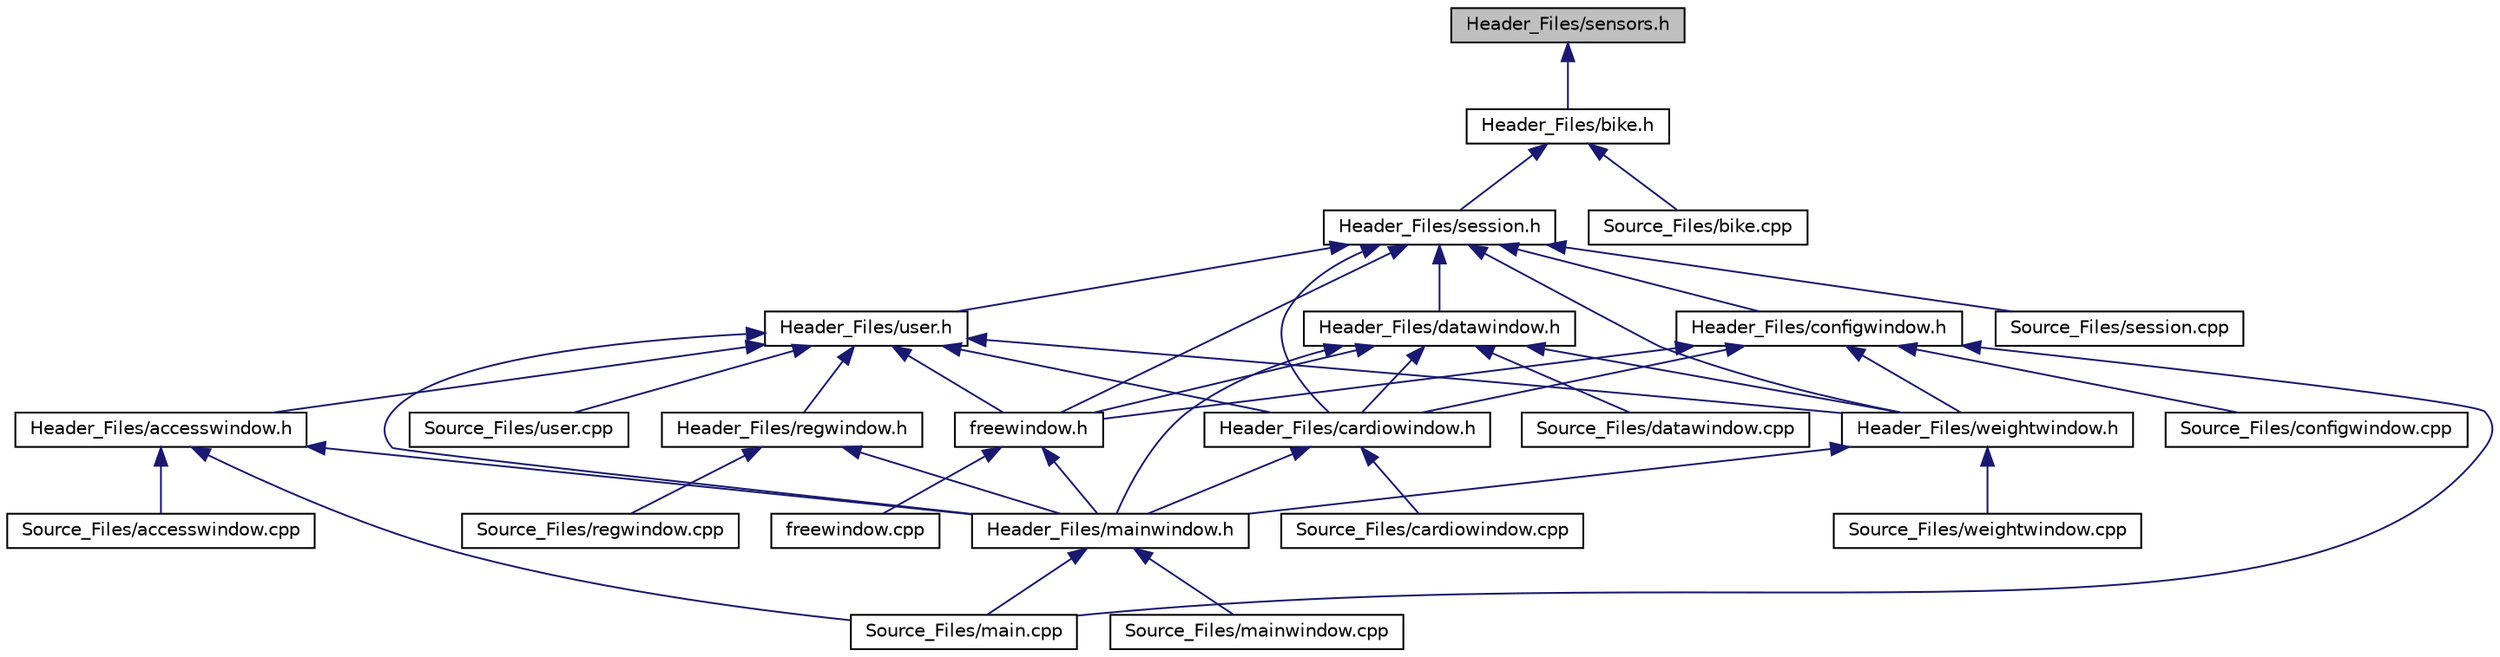 digraph "Header_Files/sensors.h"
{
 // LATEX_PDF_SIZE
  edge [fontname="Helvetica",fontsize="10",labelfontname="Helvetica",labelfontsize="10"];
  node [fontname="Helvetica",fontsize="10",shape=record];
  Node1 [label="Header_Files/sensors.h",height=0.2,width=0.4,color="black", fillcolor="grey75", style="filled", fontcolor="black",tooltip="Clase sensors y sus derivadas."];
  Node1 -> Node2 [dir="back",color="midnightblue",fontsize="10",style="solid",fontname="Helvetica"];
  Node2 [label="Header_Files/bike.h",height=0.2,width=0.4,color="black", fillcolor="white", style="filled",URL="$bike_8h.html",tooltip="Contiene los diferentes sensores disponibles y el puerto serie de bike."];
  Node2 -> Node3 [dir="back",color="midnightblue",fontsize="10",style="solid",fontname="Helvetica"];
  Node3 [label="Header_Files/session.h",height=0.2,width=0.4,color="black", fillcolor="white", style="filled",URL="$session_8h.html",tooltip="Este archivo contiene la declaración de la clase abstracta Session y cada una de sus clases derivadas..."];
  Node3 -> Node4 [dir="back",color="midnightblue",fontsize="10",style="solid",fontname="Helvetica"];
  Node4 [label="freewindow.h",height=0.2,width=0.4,color="black", fillcolor="white", style="filled",URL="$freewindow_8h.html",tooltip="Ventana de sesión de entrenamiento del tipo Free (INTERFAZ GRÁFICA)"];
  Node4 -> Node5 [dir="back",color="midnightblue",fontsize="10",style="solid",fontname="Helvetica"];
  Node5 [label="freewindow.cpp",height=0.2,width=0.4,color="black", fillcolor="white", style="filled",URL="$freewindow_8cpp.html",tooltip=" "];
  Node4 -> Node6 [dir="back",color="midnightblue",fontsize="10",style="solid",fontname="Helvetica"];
  Node6 [label="Header_Files/mainwindow.h",height=0.2,width=0.4,color="black", fillcolor="white", style="filled",URL="$mainwindow_8h.html",tooltip="Ventana principal del programa."];
  Node6 -> Node7 [dir="back",color="midnightblue",fontsize="10",style="solid",fontname="Helvetica"];
  Node7 [label="Source_Files/main.cpp",height=0.2,width=0.4,color="black", fillcolor="white", style="filled",URL="$main_8cpp.html",tooltip=" "];
  Node6 -> Node8 [dir="back",color="midnightblue",fontsize="10",style="solid",fontname="Helvetica"];
  Node8 [label="Source_Files/mainwindow.cpp",height=0.2,width=0.4,color="black", fillcolor="white", style="filled",URL="$mainwindow_8cpp.html",tooltip=" "];
  Node3 -> Node9 [dir="back",color="midnightblue",fontsize="10",style="solid",fontname="Helvetica"];
  Node9 [label="Header_Files/user.h",height=0.2,width=0.4,color="black", fillcolor="white", style="filled",URL="$user_8h.html",tooltip="Clase Usuario: Contiene los datos y métodos de un usuario."];
  Node9 -> Node4 [dir="back",color="midnightblue",fontsize="10",style="solid",fontname="Helvetica"];
  Node9 -> Node10 [dir="back",color="midnightblue",fontsize="10",style="solid",fontname="Helvetica"];
  Node10 [label="Header_Files/accesswindow.h",height=0.2,width=0.4,color="black", fillcolor="white", style="filled",URL="$accesswindow_8h.html",tooltip="Clase de ventana de acceso de usuario (Ingreso de nombre de usuario y contraseña) (INTERFAZ GRÁFICA)"];
  Node10 -> Node6 [dir="back",color="midnightblue",fontsize="10",style="solid",fontname="Helvetica"];
  Node10 -> Node11 [dir="back",color="midnightblue",fontsize="10",style="solid",fontname="Helvetica"];
  Node11 [label="Source_Files/accesswindow.cpp",height=0.2,width=0.4,color="black", fillcolor="white", style="filled",URL="$accesswindow_8cpp.html",tooltip=" "];
  Node10 -> Node7 [dir="back",color="midnightblue",fontsize="10",style="solid",fontname="Helvetica"];
  Node9 -> Node12 [dir="back",color="midnightblue",fontsize="10",style="solid",fontname="Helvetica"];
  Node12 [label="Header_Files/cardiowindow.h",height=0.2,width=0.4,color="black", fillcolor="white", style="filled",URL="$cardiowindow_8h.html",tooltip="Ventana de sesión de entrenamiento del tipo Cardio (INTERFAZ GRÁFICA)"];
  Node12 -> Node6 [dir="back",color="midnightblue",fontsize="10",style="solid",fontname="Helvetica"];
  Node12 -> Node13 [dir="back",color="midnightblue",fontsize="10",style="solid",fontname="Helvetica"];
  Node13 [label="Source_Files/cardiowindow.cpp",height=0.2,width=0.4,color="black", fillcolor="white", style="filled",URL="$cardiowindow_8cpp.html",tooltip=" "];
  Node9 -> Node6 [dir="back",color="midnightblue",fontsize="10",style="solid",fontname="Helvetica"];
  Node9 -> Node14 [dir="back",color="midnightblue",fontsize="10",style="solid",fontname="Helvetica"];
  Node14 [label="Header_Files/regwindow.h",height=0.2,width=0.4,color="black", fillcolor="white", style="filled",URL="$regwindow_8h.html",tooltip="Ventana de registro de usuario (INTERFAZ GRÁFICA)"];
  Node14 -> Node6 [dir="back",color="midnightblue",fontsize="10",style="solid",fontname="Helvetica"];
  Node14 -> Node15 [dir="back",color="midnightblue",fontsize="10",style="solid",fontname="Helvetica"];
  Node15 [label="Source_Files/regwindow.cpp",height=0.2,width=0.4,color="black", fillcolor="white", style="filled",URL="$regwindow_8cpp.html",tooltip=" "];
  Node9 -> Node16 [dir="back",color="midnightblue",fontsize="10",style="solid",fontname="Helvetica"];
  Node16 [label="Header_Files/weightwindow.h",height=0.2,width=0.4,color="black", fillcolor="white", style="filled",URL="$weightwindow_8h.html",tooltip="Ventana de sesión de entrenamiento del tipo Weightloss (INTERFAZ GRÁFICA)"];
  Node16 -> Node6 [dir="back",color="midnightblue",fontsize="10",style="solid",fontname="Helvetica"];
  Node16 -> Node17 [dir="back",color="midnightblue",fontsize="10",style="solid",fontname="Helvetica"];
  Node17 [label="Source_Files/weightwindow.cpp",height=0.2,width=0.4,color="black", fillcolor="white", style="filled",URL="$weightwindow_8cpp.html",tooltip=" "];
  Node9 -> Node18 [dir="back",color="midnightblue",fontsize="10",style="solid",fontname="Helvetica"];
  Node18 [label="Source_Files/user.cpp",height=0.2,width=0.4,color="black", fillcolor="white", style="filled",URL="$user_8cpp.html",tooltip=" "];
  Node3 -> Node19 [dir="back",color="midnightblue",fontsize="10",style="solid",fontname="Helvetica"];
  Node19 [label="Header_Files/configwindow.h",height=0.2,width=0.4,color="black", fillcolor="white", style="filled",URL="$configwindow_8h.html",tooltip="Ventana de configuración del puerto serie."];
  Node19 -> Node4 [dir="back",color="midnightblue",fontsize="10",style="solid",fontname="Helvetica"];
  Node19 -> Node12 [dir="back",color="midnightblue",fontsize="10",style="solid",fontname="Helvetica"];
  Node19 -> Node16 [dir="back",color="midnightblue",fontsize="10",style="solid",fontname="Helvetica"];
  Node19 -> Node20 [dir="back",color="midnightblue",fontsize="10",style="solid",fontname="Helvetica"];
  Node20 [label="Source_Files/configwindow.cpp",height=0.2,width=0.4,color="black", fillcolor="white", style="filled",URL="$configwindow_8cpp.html",tooltip=" "];
  Node19 -> Node7 [dir="back",color="midnightblue",fontsize="10",style="solid",fontname="Helvetica"];
  Node3 -> Node21 [dir="back",color="midnightblue",fontsize="10",style="solid",fontname="Helvetica"];
  Node21 [label="Header_Files/datawindow.h",height=0.2,width=0.4,color="black", fillcolor="white", style="filled",URL="$datawindow_8h.html",tooltip="Ventana de muestra de datos de entrenamiento (INTERFAZ GRÁFICA)"];
  Node21 -> Node4 [dir="back",color="midnightblue",fontsize="10",style="solid",fontname="Helvetica"];
  Node21 -> Node12 [dir="back",color="midnightblue",fontsize="10",style="solid",fontname="Helvetica"];
  Node21 -> Node16 [dir="back",color="midnightblue",fontsize="10",style="solid",fontname="Helvetica"];
  Node21 -> Node6 [dir="back",color="midnightblue",fontsize="10",style="solid",fontname="Helvetica"];
  Node21 -> Node22 [dir="back",color="midnightblue",fontsize="10",style="solid",fontname="Helvetica"];
  Node22 [label="Source_Files/datawindow.cpp",height=0.2,width=0.4,color="black", fillcolor="white", style="filled",URL="$datawindow_8cpp.html",tooltip=" "];
  Node3 -> Node12 [dir="back",color="midnightblue",fontsize="10",style="solid",fontname="Helvetica"];
  Node3 -> Node16 [dir="back",color="midnightblue",fontsize="10",style="solid",fontname="Helvetica"];
  Node3 -> Node23 [dir="back",color="midnightblue",fontsize="10",style="solid",fontname="Helvetica"];
  Node23 [label="Source_Files/session.cpp",height=0.2,width=0.4,color="black", fillcolor="white", style="filled",URL="$session_8cpp.html",tooltip=" "];
  Node2 -> Node24 [dir="back",color="midnightblue",fontsize="10",style="solid",fontname="Helvetica"];
  Node24 [label="Source_Files/bike.cpp",height=0.2,width=0.4,color="black", fillcolor="white", style="filled",URL="$bike_8cpp.html",tooltip=" "];
}
